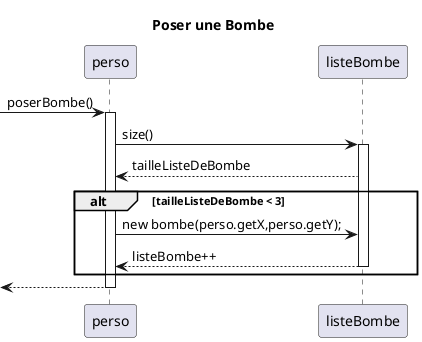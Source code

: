 @startuml
title:"Poser une Bombe"

participant perso
participant listeBombe


->perso:poserBombe()
activate perso
perso-> listeBombe:size()
activate listeBombe
perso <-- listeBombe:tailleListeDeBombe
alt tailleListeDeBombe < 3
perso -> listeBombe:new bombe(perso.getX,perso.getY);
listeBombe-->perso:listeBombe++
deactivate listeBombe
end
<-- perso
deactivate perso


@enduml